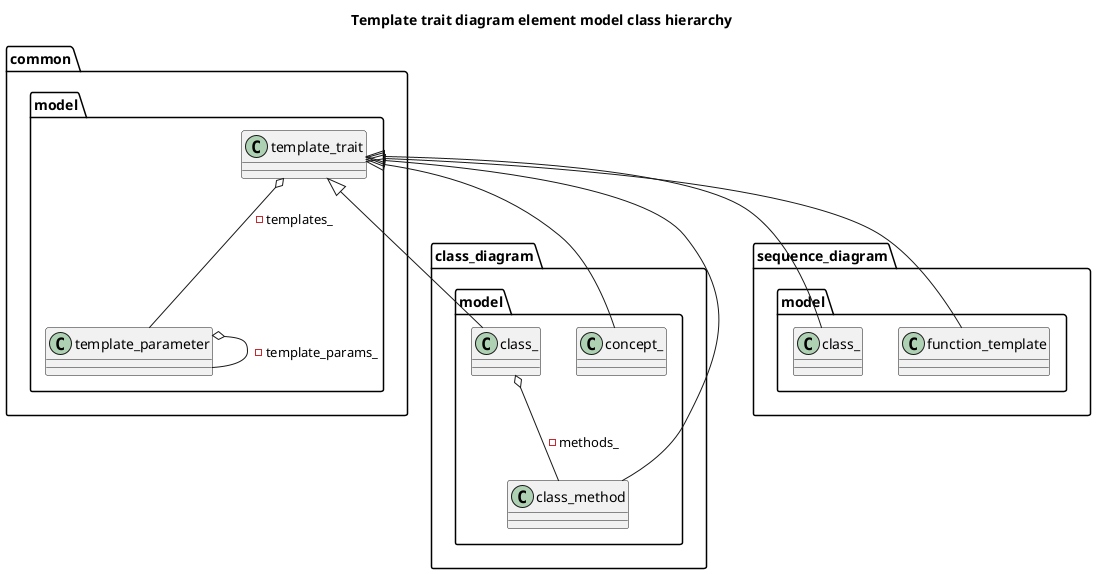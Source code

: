 @startuml
title Template trait diagram element model class hierarchy
package [common] as C_0000316605034920222648 {
package [model] as C_0000083721806430512831 {
class "template_parameter" as C_0000178138562743079529
class C_0000178138562743079529 [[classclanguml_1_1common_1_1model_1_1template__parameter.html{Represents template parameter, template arguments or concept         constraints}]] {
__
}
class "template_trait" as C_0000464715462505216589
class C_0000464715462505216589 [[classclanguml_1_1common_1_1model_1_1template__trait.html{Common interface for template diagram elements.}]] {
__
}
}
}
package [class_diagram] as C_0002240167036201725606 {
package [model] as C_0000897124234964432620 {
class "class_method" as C_0000204145716468348671
class C_0000204145716468348671 [[classclanguml_1_1class__diagram_1_1model_1_1class__method.html{Class method model.}]] {
__
}
class "class_" as C_0001292034357466653182
class C_0001292034357466653182 [[classclanguml_1_1class__diagram_1_1model_1_1class__.html{Diagram element representing a class or class template.}]] {
__
}
class "concept_" as C_0001374849051752224500
class C_0001374849051752224500 [[classclanguml_1_1class__diagram_1_1model_1_1concept__.html{Model of C++ concept.}]] {
__
}
}
}
package [sequence_diagram] as C_0001521862840957629236 {
package [model] as C_0002206969880830639264 {
class "class_" as C_0000885514871619471610
class C_0000885514871619471610 [[structclanguml_1_1sequence__diagram_1_1model_1_1class__.html{Sequence diagram participant representing a class.}]] {
__
}
class "function_template" as C_0002280191967493310558
class C_0002280191967493310558 [[structclanguml_1_1sequence__diagram_1_1model_1_1function__template.html{Participant model representing a function template.}]] {
__
}
}
}
C_0000178138562743079529 o-- C_0000178138562743079529 : -template_params_
C_0000464715462505216589 o-- C_0000178138562743079529 : -templates_
C_0000464715462505216589 <|-- C_0000204145716468348671
C_0001292034357466653182 o-- C_0000204145716468348671 : -methods_
C_0000464715462505216589 <|-- C_0001292034357466653182
C_0000464715462505216589 <|-- C_0001374849051752224500
C_0000464715462505216589 <|-- C_0000885514871619471610
C_0000464715462505216589 <|-- C_0002280191967493310558

'Generated with clang-uml, version 0.4.0-7-g8a6b497
'LLVM version Ubuntu clang version 16.0.6 (++20230710042027+7cbf1a259152-1~exp1~20230710162048.105)
@enduml
